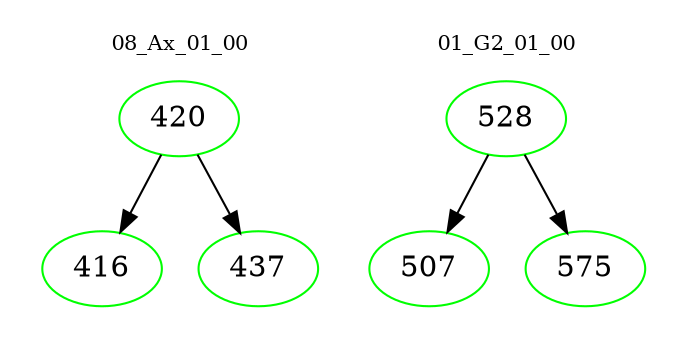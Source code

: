 digraph{
subgraph cluster_0 {
color = white
label = "08_Ax_01_00";
fontsize=10;
T0_420 [label="420", color="green"]
T0_420 -> T0_416 [color="black"]
T0_416 [label="416", color="green"]
T0_420 -> T0_437 [color="black"]
T0_437 [label="437", color="green"]
}
subgraph cluster_1 {
color = white
label = "01_G2_01_00";
fontsize=10;
T1_528 [label="528", color="green"]
T1_528 -> T1_507 [color="black"]
T1_507 [label="507", color="green"]
T1_528 -> T1_575 [color="black"]
T1_575 [label="575", color="green"]
}
}
